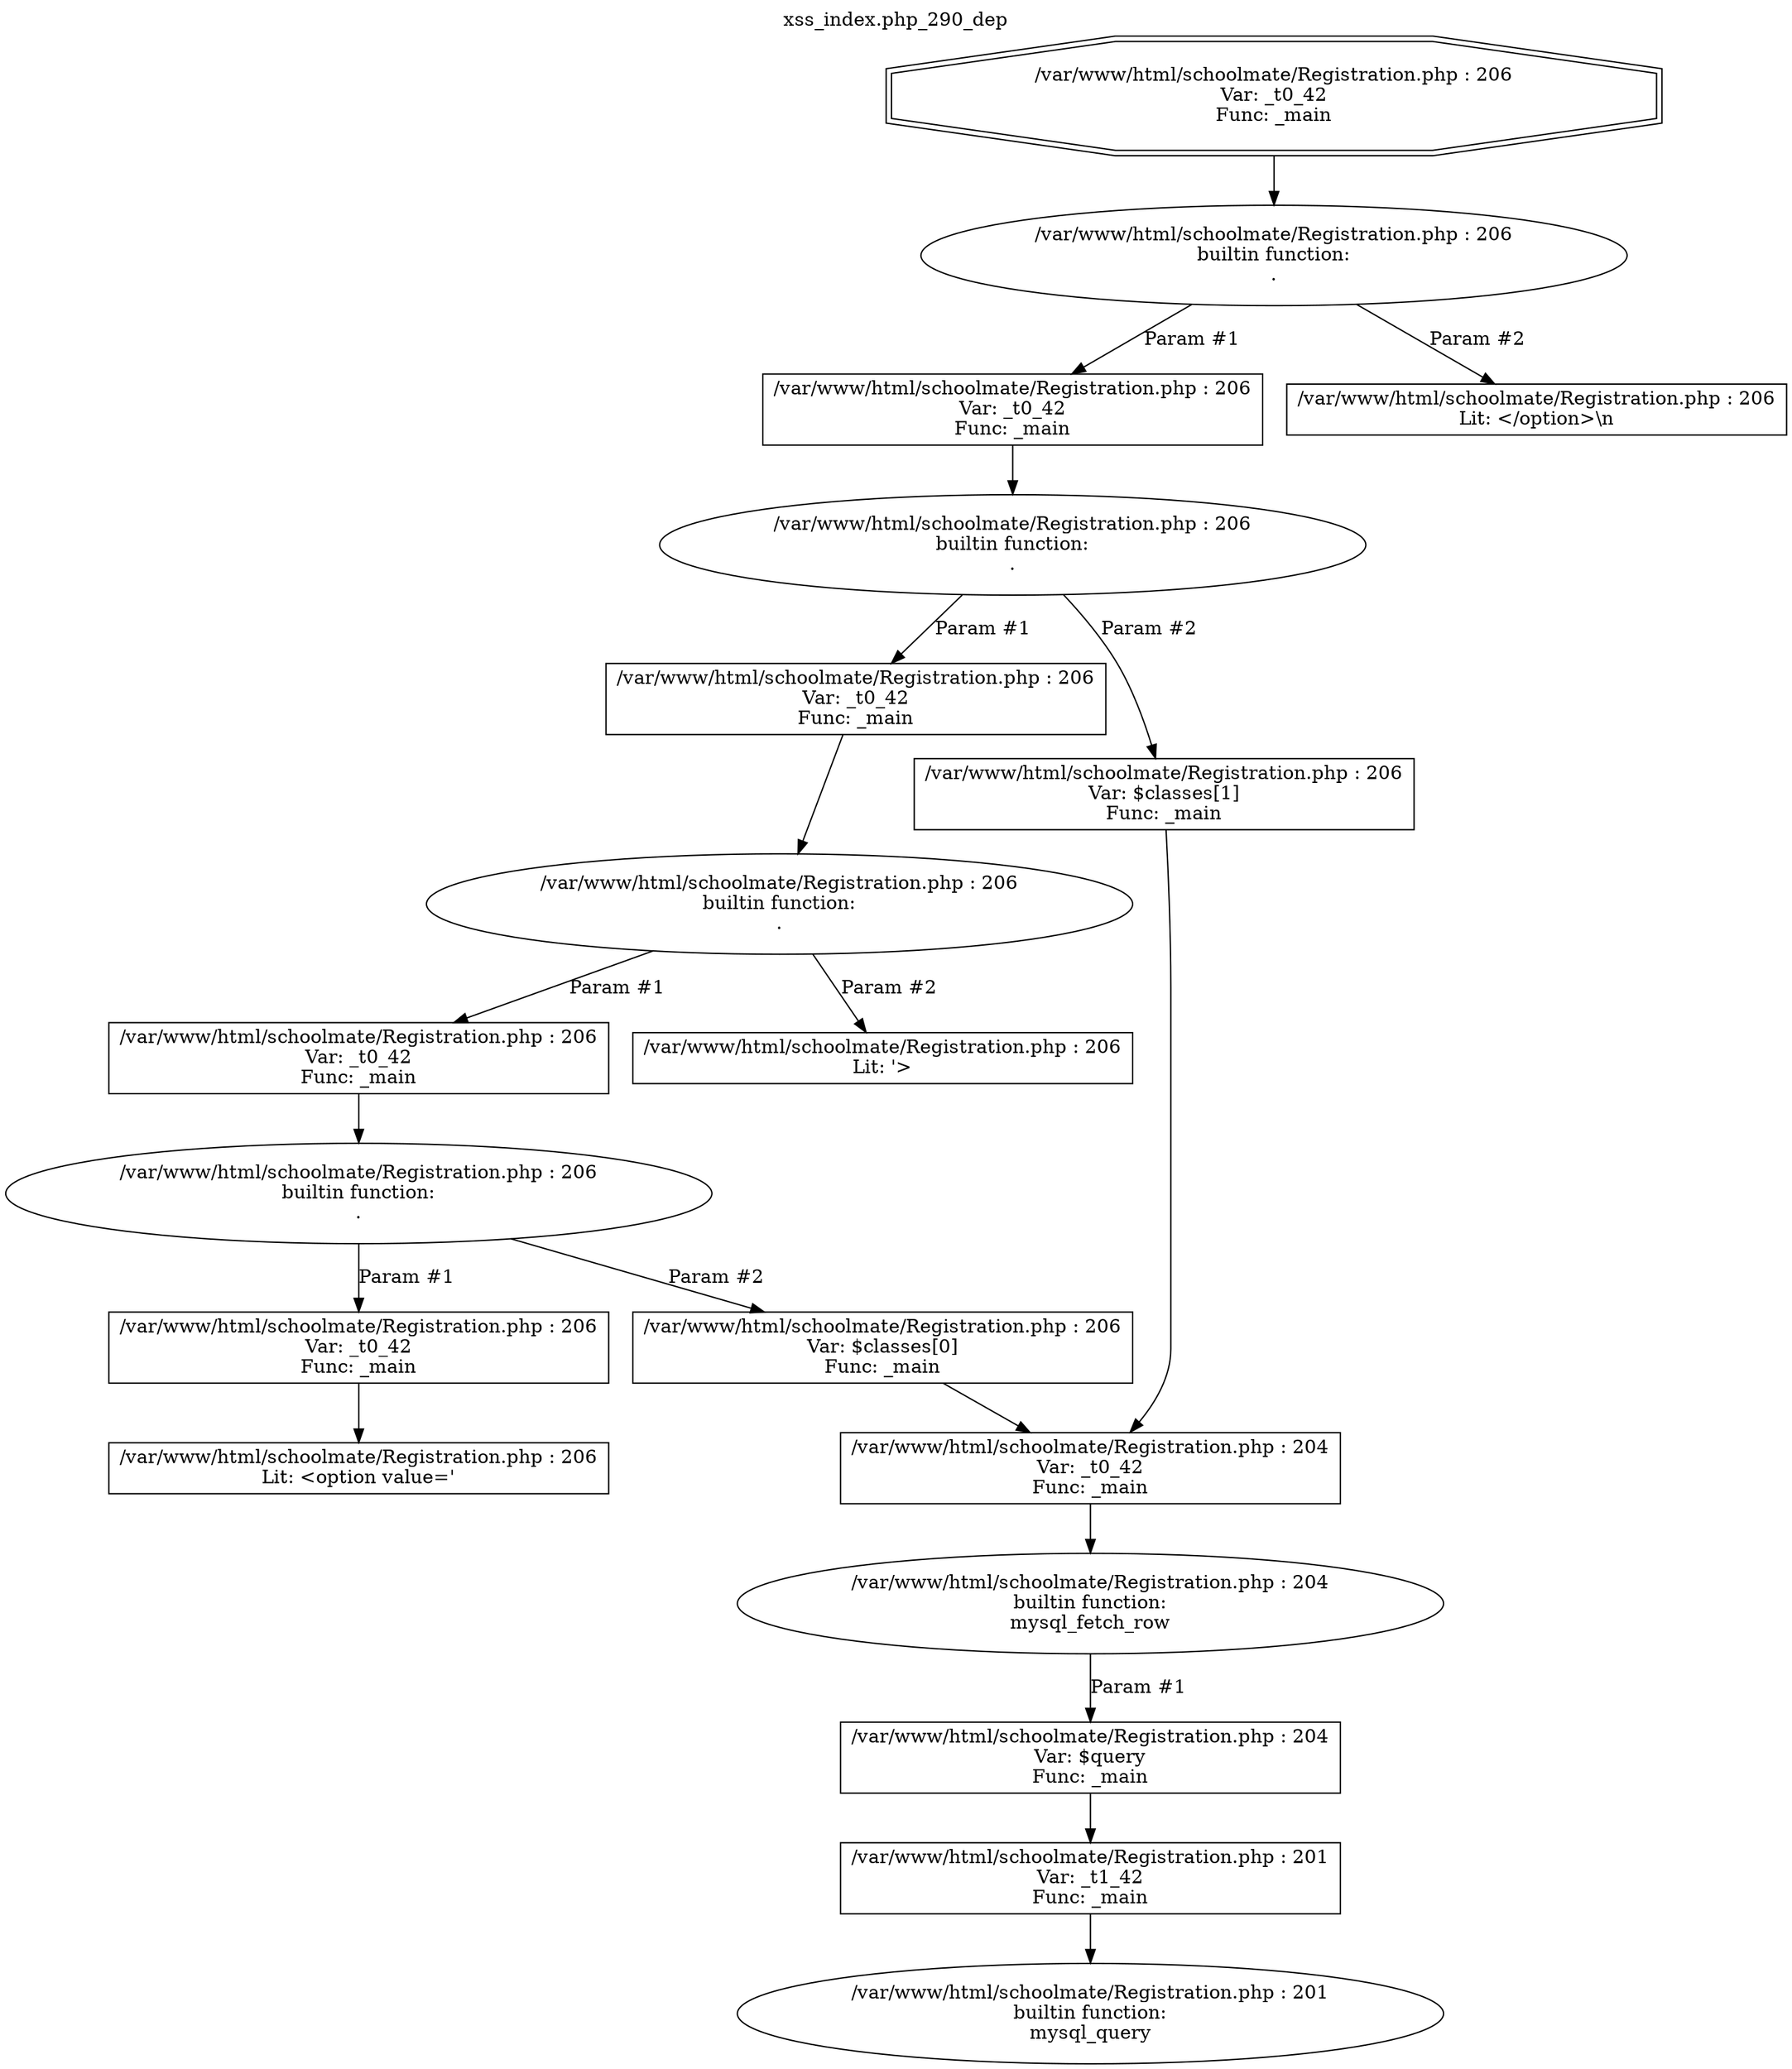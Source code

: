 digraph cfg {
  label="xss_index.php_290_dep";
  labelloc=t;
  n1 [shape=doubleoctagon, label="/var/www/html/schoolmate/Registration.php : 206\nVar: _t0_42\nFunc: _main\n"];
  n2 [shape=ellipse, label="/var/www/html/schoolmate/Registration.php : 206\nbuiltin function:\n.\n"];
  n3 [shape=box, label="/var/www/html/schoolmate/Registration.php : 206\nVar: _t0_42\nFunc: _main\n"];
  n4 [shape=ellipse, label="/var/www/html/schoolmate/Registration.php : 206\nbuiltin function:\n.\n"];
  n5 [shape=box, label="/var/www/html/schoolmate/Registration.php : 206\nVar: _t0_42\nFunc: _main\n"];
  n6 [shape=ellipse, label="/var/www/html/schoolmate/Registration.php : 206\nbuiltin function:\n.\n"];
  n7 [shape=box, label="/var/www/html/schoolmate/Registration.php : 206\nVar: _t0_42\nFunc: _main\n"];
  n8 [shape=ellipse, label="/var/www/html/schoolmate/Registration.php : 206\nbuiltin function:\n.\n"];
  n9 [shape=box, label="/var/www/html/schoolmate/Registration.php : 206\nVar: _t0_42\nFunc: _main\n"];
  n10 [shape=box, label="/var/www/html/schoolmate/Registration.php : 206\nLit: <option value='\n"];
  n11 [shape=box, label="/var/www/html/schoolmate/Registration.php : 206\nVar: $classes[0]\nFunc: _main\n"];
  n12 [shape=box, label="/var/www/html/schoolmate/Registration.php : 204\nVar: _t0_42\nFunc: _main\n"];
  n13 [shape=ellipse, label="/var/www/html/schoolmate/Registration.php : 204\nbuiltin function:\nmysql_fetch_row\n"];
  n14 [shape=box, label="/var/www/html/schoolmate/Registration.php : 204\nVar: $query\nFunc: _main\n"];
  n15 [shape=box, label="/var/www/html/schoolmate/Registration.php : 201\nVar: _t1_42\nFunc: _main\n"];
  n16 [shape=ellipse, label="/var/www/html/schoolmate/Registration.php : 201\nbuiltin function:\nmysql_query\n"];
  n17 [shape=box, label="/var/www/html/schoolmate/Registration.php : 206\nLit: '>\n"];
  n18 [shape=box, label="/var/www/html/schoolmate/Registration.php : 206\nVar: $classes[1]\nFunc: _main\n"];
  n19 [shape=box, label="/var/www/html/schoolmate/Registration.php : 206\nLit: </option>\\n\n"];
  n1 -> n2;
  n3 -> n4;
  n5 -> n6;
  n7 -> n8;
  n9 -> n10;
  n8 -> n9[label="Param #1"];
  n8 -> n11[label="Param #2"];
  n12 -> n13;
  n15 -> n16;
  n14 -> n15;
  n13 -> n14[label="Param #1"];
  n11 -> n12;
  n6 -> n7[label="Param #1"];
  n6 -> n17[label="Param #2"];
  n4 -> n5[label="Param #1"];
  n4 -> n18[label="Param #2"];
  n18 -> n12;
  n2 -> n3[label="Param #1"];
  n2 -> n19[label="Param #2"];
}
